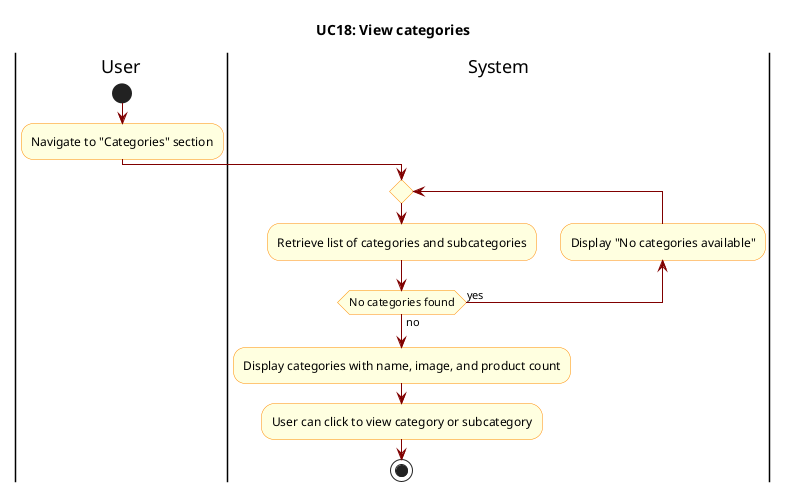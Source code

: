 @startuml

skinparam ActivityBackgroundColor LightYellow
skinparam ActivityBorderColor DarkOrange
skinparam ArrowColor Maroon

title UC18: View categories

|User|
start
:Navigate to "Categories" section;

|System|
repeat
  :Retrieve list of categories and subcategories;
  backward :Display "No categories available";
repeat while (No categories found) is (yes) not (no)

:Display categories with name, image, and product count;
:User can click to view category or subcategory;

stop

@enduml
